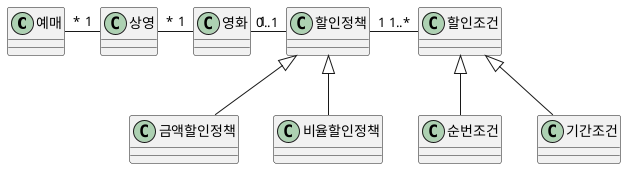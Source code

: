 @startuml

class 예매
class 상영
class 영화
class 할인정책
class 할인조건

예매 "*" - "1" 상영
상영 "*" - "1" 영화
영화 "1" - "0..1" 할인정책
할인정책 "1" - "1..*" 할인조건

할인정책 <|-- 금액할인정책
할인정책 <|-- 비율할인정책

할인조건 <|-- 순번조건
할인조건 <|-- 기간조건

@enduml